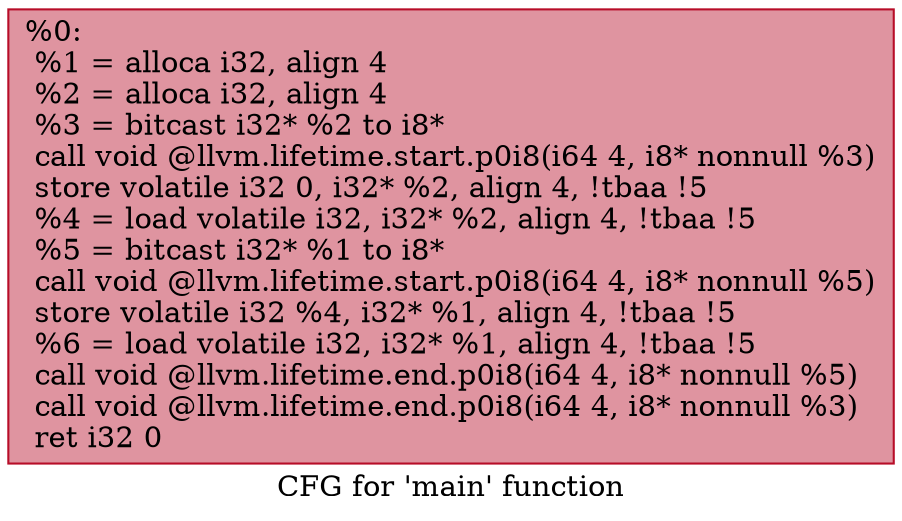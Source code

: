 digraph "CFG for 'main' function" {
	label="CFG for 'main' function";

	Node0x57246858c3e0 [shape=record,color="#b70d28ff", style=filled, fillcolor="#b70d2870",label="{%0:\l  %1 = alloca i32, align 4\l  %2 = alloca i32, align 4\l  %3 = bitcast i32* %2 to i8*\l  call void @llvm.lifetime.start.p0i8(i64 4, i8* nonnull %3)\l  store volatile i32 0, i32* %2, align 4, !tbaa !5\l  %4 = load volatile i32, i32* %2, align 4, !tbaa !5\l  %5 = bitcast i32* %1 to i8*\l  call void @llvm.lifetime.start.p0i8(i64 4, i8* nonnull %5)\l  store volatile i32 %4, i32* %1, align 4, !tbaa !5\l  %6 = load volatile i32, i32* %1, align 4, !tbaa !5\l  call void @llvm.lifetime.end.p0i8(i64 4, i8* nonnull %5)\l  call void @llvm.lifetime.end.p0i8(i64 4, i8* nonnull %3)\l  ret i32 0\l}"];
}
